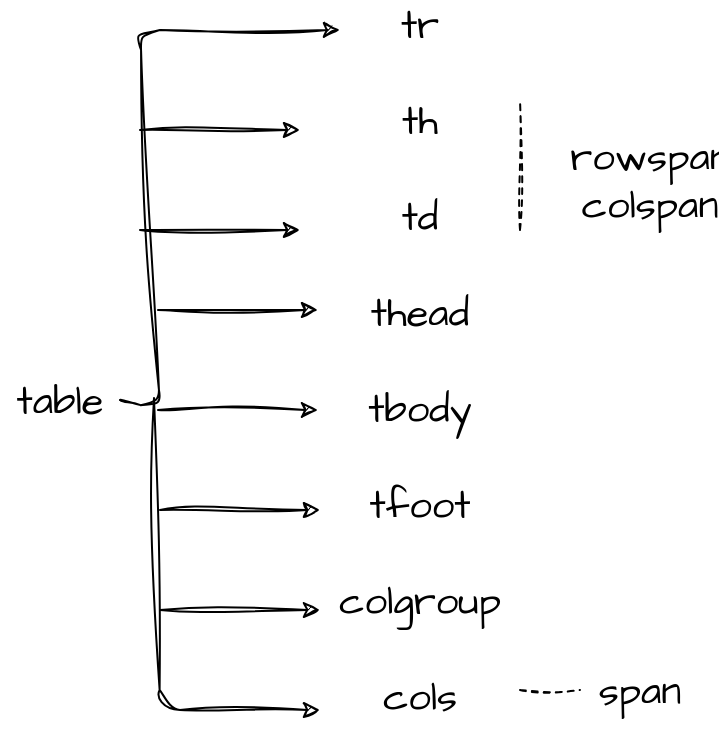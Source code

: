 <mxfile>
    <diagram id="mZhT4d6YSWqxcZDmNf1U" name="Page-1">
        <mxGraphModel dx="1088" dy="559" grid="0" gridSize="10" guides="1" tooltips="1" connect="1" arrows="1" fold="1" page="1" pageScale="1" pageWidth="850" pageHeight="1100" math="0" shadow="0">
            <root>
                <mxCell id="0"/>
                <mxCell id="1" parent="0"/>
                <mxCell id="2" value="table" style="text;html=1;strokeColor=none;fillColor=none;align=center;verticalAlign=middle;whiteSpace=wrap;rounded=0;sketch=1;hachureGap=4;jiggle=2;curveFitting=1;fontFamily=Architects Daughter;fontSource=https%3A%2F%2Ffonts.googleapis.com%2Fcss%3Ffamily%3DArchitects%2BDaughter;fontSize=20;" vertex="1" parent="1">
                    <mxGeometry x="130" y="190" width="60" height="30" as="geometry"/>
                </mxCell>
                <mxCell id="5" value="" style="endArrow=classic;html=1;sketch=1;hachureGap=4;jiggle=2;curveFitting=1;fontFamily=Architects Daughter;fontSource=https%3A%2F%2Ffonts.googleapis.com%2Fcss%3Ffamily%3DArchitects%2BDaughter;fontSize=16;exitX=1;exitY=0.5;exitDx=0;exitDy=0;" edge="1" parent="1" source="2">
                    <mxGeometry width="50" height="50" relative="1" as="geometry">
                        <mxPoint x="200" y="210" as="sourcePoint"/>
                        <mxPoint x="300" y="20" as="targetPoint"/>
                        <Array as="points">
                            <mxPoint x="210" y="210"/>
                            <mxPoint x="200" y="20"/>
                        </Array>
                    </mxGeometry>
                </mxCell>
                <mxCell id="6" value="tr&lt;br&gt;&lt;br&gt;th&lt;br&gt;&lt;br&gt;td&lt;br&gt;&lt;br&gt;thead&lt;br&gt;&lt;br&gt;tbody&lt;br&gt;&lt;br&gt;tfoot&lt;br&gt;&lt;br&gt;colgroup&lt;br&gt;&lt;br&gt;cols" style="text;html=1;strokeColor=none;fillColor=none;align=center;verticalAlign=middle;whiteSpace=wrap;rounded=0;sketch=1;hachureGap=4;jiggle=2;curveFitting=1;fontFamily=Architects Daughter;fontSource=https%3A%2F%2Ffonts.googleapis.com%2Fcss%3Ffamily%3DArchitects%2BDaughter;fontSize=20;" vertex="1" parent="1">
                    <mxGeometry x="310" y="170" width="60" height="30" as="geometry"/>
                </mxCell>
                <mxCell id="7" value="" style="endArrow=classic;html=1;sketch=1;hachureGap=4;jiggle=2;curveFitting=1;fontFamily=Architects Daughter;fontSource=https%3A%2F%2Ffonts.googleapis.com%2Fcss%3Ffamily%3DArchitects%2BDaughter;fontSize=16;" edge="1" parent="1">
                    <mxGeometry width="50" height="50" relative="1" as="geometry">
                        <mxPoint x="209" y="210" as="sourcePoint"/>
                        <mxPoint x="289" y="210" as="targetPoint"/>
                    </mxGeometry>
                </mxCell>
                <mxCell id="8" value="" style="endArrow=classic;html=1;sketch=1;hachureGap=4;jiggle=2;curveFitting=1;fontFamily=Architects Daughter;fontSource=https%3A%2F%2Ffonts.googleapis.com%2Fcss%3Ffamily%3DArchitects%2BDaughter;fontSize=16;" edge="1" parent="1">
                    <mxGeometry width="50" height="50" relative="1" as="geometry">
                        <mxPoint x="209" y="160" as="sourcePoint"/>
                        <mxPoint x="289" y="160" as="targetPoint"/>
                    </mxGeometry>
                </mxCell>
                <mxCell id="9" value="" style="endArrow=classic;html=1;sketch=1;hachureGap=4;jiggle=2;curveFitting=1;fontFamily=Architects Daughter;fontSource=https%3A%2F%2Ffonts.googleapis.com%2Fcss%3Ffamily%3DArchitects%2BDaughter;fontSize=16;" edge="1" parent="1">
                    <mxGeometry width="50" height="50" relative="1" as="geometry">
                        <mxPoint x="210" y="260" as="sourcePoint"/>
                        <mxPoint x="290" y="260" as="targetPoint"/>
                    </mxGeometry>
                </mxCell>
                <mxCell id="10" value="" style="endArrow=classic;html=1;sketch=1;hachureGap=4;jiggle=2;curveFitting=1;fontFamily=Architects Daughter;fontSource=https%3A%2F%2Ffonts.googleapis.com%2Fcss%3Ffamily%3DArchitects%2BDaughter;fontSize=16;" edge="1" parent="1">
                    <mxGeometry width="50" height="50" relative="1" as="geometry">
                        <mxPoint x="210" y="310" as="sourcePoint"/>
                        <mxPoint x="290" y="310" as="targetPoint"/>
                    </mxGeometry>
                </mxCell>
                <mxCell id="11" value="" style="endArrow=classic;html=1;sketch=1;hachureGap=4;jiggle=2;curveFitting=1;fontFamily=Architects Daughter;fontSource=https%3A%2F%2Ffonts.googleapis.com%2Fcss%3Ffamily%3DArchitects%2BDaughter;fontSize=16;" edge="1" parent="1">
                    <mxGeometry width="50" height="50" relative="1" as="geometry">
                        <mxPoint x="207" y="204" as="sourcePoint"/>
                        <mxPoint x="290" y="360" as="targetPoint"/>
                        <Array as="points">
                            <mxPoint x="210" y="360"/>
                        </Array>
                    </mxGeometry>
                </mxCell>
                <mxCell id="12" value="" style="endArrow=classic;html=1;sketch=1;hachureGap=4;jiggle=2;curveFitting=1;fontFamily=Architects Daughter;fontSource=https%3A%2F%2Ffonts.googleapis.com%2Fcss%3Ffamily%3DArchitects%2BDaughter;fontSize=16;" edge="1" parent="1">
                    <mxGeometry width="50" height="50" relative="1" as="geometry">
                        <mxPoint x="200" y="120" as="sourcePoint"/>
                        <mxPoint x="280" y="120" as="targetPoint"/>
                    </mxGeometry>
                </mxCell>
                <mxCell id="13" value="" style="endArrow=classic;html=1;sketch=1;hachureGap=4;jiggle=2;curveFitting=1;fontFamily=Architects Daughter;fontSource=https%3A%2F%2Ffonts.googleapis.com%2Fcss%3Ffamily%3DArchitects%2BDaughter;fontSize=16;" edge="1" parent="1">
                    <mxGeometry width="50" height="50" relative="1" as="geometry">
                        <mxPoint x="200" y="70" as="sourcePoint"/>
                        <mxPoint x="280" y="70" as="targetPoint"/>
                    </mxGeometry>
                </mxCell>
                <mxCell id="14" value="" style="endArrow=none;dashed=1;html=1;sketch=1;hachureGap=4;jiggle=2;curveFitting=1;fontFamily=Architects Daughter;fontSource=https%3A%2F%2Ffonts.googleapis.com%2Fcss%3Ffamily%3DArchitects%2BDaughter;fontSize=16;" edge="1" parent="1">
                    <mxGeometry width="50" height="50" relative="1" as="geometry">
                        <mxPoint x="390" y="120" as="sourcePoint"/>
                        <mxPoint x="390" y="55" as="targetPoint"/>
                    </mxGeometry>
                </mxCell>
                <mxCell id="15" value="rowspan&lt;br&gt;colspan" style="text;html=1;strokeColor=none;fillColor=none;align=center;verticalAlign=middle;whiteSpace=wrap;rounded=0;sketch=1;hachureGap=4;jiggle=2;curveFitting=1;fontFamily=Architects Daughter;fontSource=https%3A%2F%2Ffonts.googleapis.com%2Fcss%3Ffamily%3DArchitects%2BDaughter;fontSize=20;" vertex="1" parent="1">
                    <mxGeometry x="425" y="80" width="60" height="30" as="geometry"/>
                </mxCell>
                <mxCell id="16" value="" style="endArrow=none;dashed=1;html=1;sketch=1;hachureGap=4;jiggle=2;curveFitting=1;fontFamily=Architects Daughter;fontSource=https%3A%2F%2Ffonts.googleapis.com%2Fcss%3Ffamily%3DArchitects%2BDaughter;fontSize=16;" edge="1" parent="1" target="17">
                    <mxGeometry width="50" height="50" relative="1" as="geometry">
                        <mxPoint x="390" y="350" as="sourcePoint"/>
                        <mxPoint x="450" y="350" as="targetPoint"/>
                    </mxGeometry>
                </mxCell>
                <mxCell id="17" value="span" style="text;html=1;strokeColor=none;fillColor=none;align=center;verticalAlign=middle;whiteSpace=wrap;rounded=0;sketch=1;hachureGap=4;jiggle=2;curveFitting=1;fontFamily=Architects Daughter;fontSource=https%3A%2F%2Ffonts.googleapis.com%2Fcss%3Ffamily%3DArchitects%2BDaughter;fontSize=20;" vertex="1" parent="1">
                    <mxGeometry x="420" y="335" width="60" height="30" as="geometry"/>
                </mxCell>
            </root>
        </mxGraphModel>
    </diagram>
</mxfile>